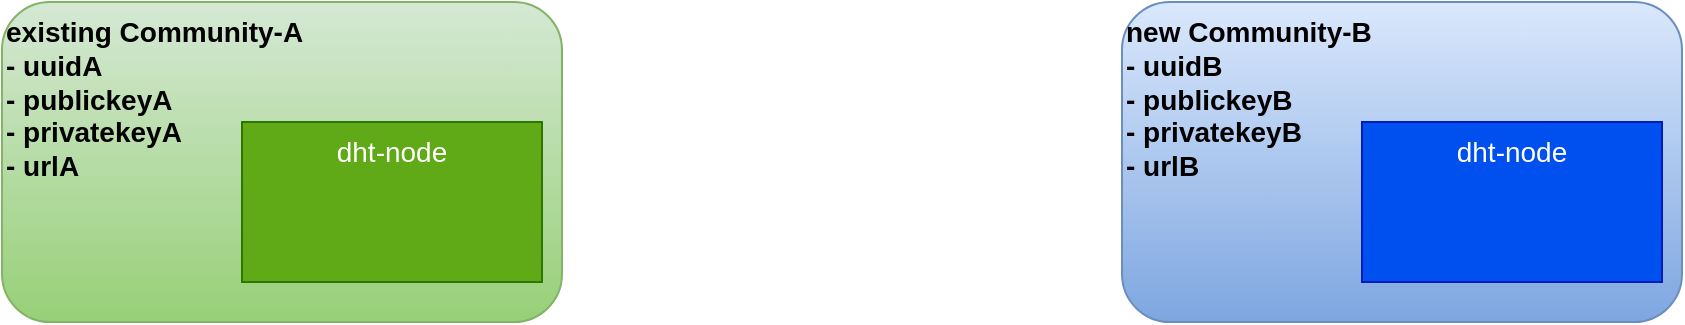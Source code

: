 <mxfile>
    <diagram id="jqy9GLoHfEna4h-l2pXZ" name="Seite-1">
        <mxGraphModel dx="1074" dy="800" grid="1" gridSize="10" guides="1" tooltips="1" connect="1" arrows="1" fold="1" page="1" pageScale="1" pageWidth="2336" pageHeight="1654" math="0" shadow="0">
            <root>
                <mxCell id="0"/>
                <mxCell id="1" parent="0"/>
                <mxCell id="2" value="&lt;div&gt;&lt;span&gt;existing Community-A&lt;/span&gt;&lt;/div&gt;&lt;div&gt;&lt;span&gt;- uuidA&lt;/span&gt;&lt;/div&gt;&lt;div&gt;&lt;span&gt;- publickeyA&lt;/span&gt;&lt;/div&gt;&lt;div&gt;&lt;span&gt;- privatekeyA&lt;/span&gt;&lt;/div&gt;&lt;div&gt;&lt;span&gt;- urlA&lt;/span&gt;&lt;/div&gt;" style="rounded=1;whiteSpace=wrap;html=1;verticalAlign=top;fontStyle=1;fontSize=14;align=left;fillColor=#d5e8d4;strokeColor=#82b366;gradientColor=#97d077;" vertex="1" parent="1">
                    <mxGeometry x="80" y="40" width="280" height="160" as="geometry"/>
                </mxCell>
                <mxCell id="3" value="dht-node" style="rounded=0;whiteSpace=wrap;html=1;fontSize=14;fillColor=#60a917;fontColor=#ffffff;strokeColor=#2D7600;verticalAlign=top;" vertex="1" parent="1">
                    <mxGeometry x="200" y="100" width="150" height="80" as="geometry"/>
                </mxCell>
                <mxCell id="4" value="&lt;div&gt;&lt;span&gt;new Community-B&lt;/span&gt;&lt;/div&gt;&lt;div&gt;&lt;span&gt;- uuidB&lt;/span&gt;&lt;/div&gt;&lt;div&gt;&lt;span&gt;- publickeyB&lt;/span&gt;&lt;/div&gt;&lt;div&gt;&lt;span&gt;- privatekeyB&lt;/span&gt;&lt;/div&gt;&lt;div&gt;&lt;span&gt;- urlB&lt;/span&gt;&lt;/div&gt;" style="rounded=1;whiteSpace=wrap;html=1;verticalAlign=top;fontStyle=1;fontSize=14;align=left;fillColor=#dae8fc;strokeColor=#6c8ebf;gradientColor=#7ea6e0;" vertex="1" parent="1">
                    <mxGeometry x="640" y="40" width="280" height="160" as="geometry"/>
                </mxCell>
                <mxCell id="5" value="dht-node" style="rounded=0;whiteSpace=wrap;html=1;fontSize=14;fillColor=#0050ef;fontColor=#ffffff;strokeColor=#001DBC;verticalAlign=top;" vertex="1" parent="1">
                    <mxGeometry x="760" y="100" width="150" height="80" as="geometry"/>
                </mxCell>
            </root>
        </mxGraphModel>
    </diagram>
</mxfile>